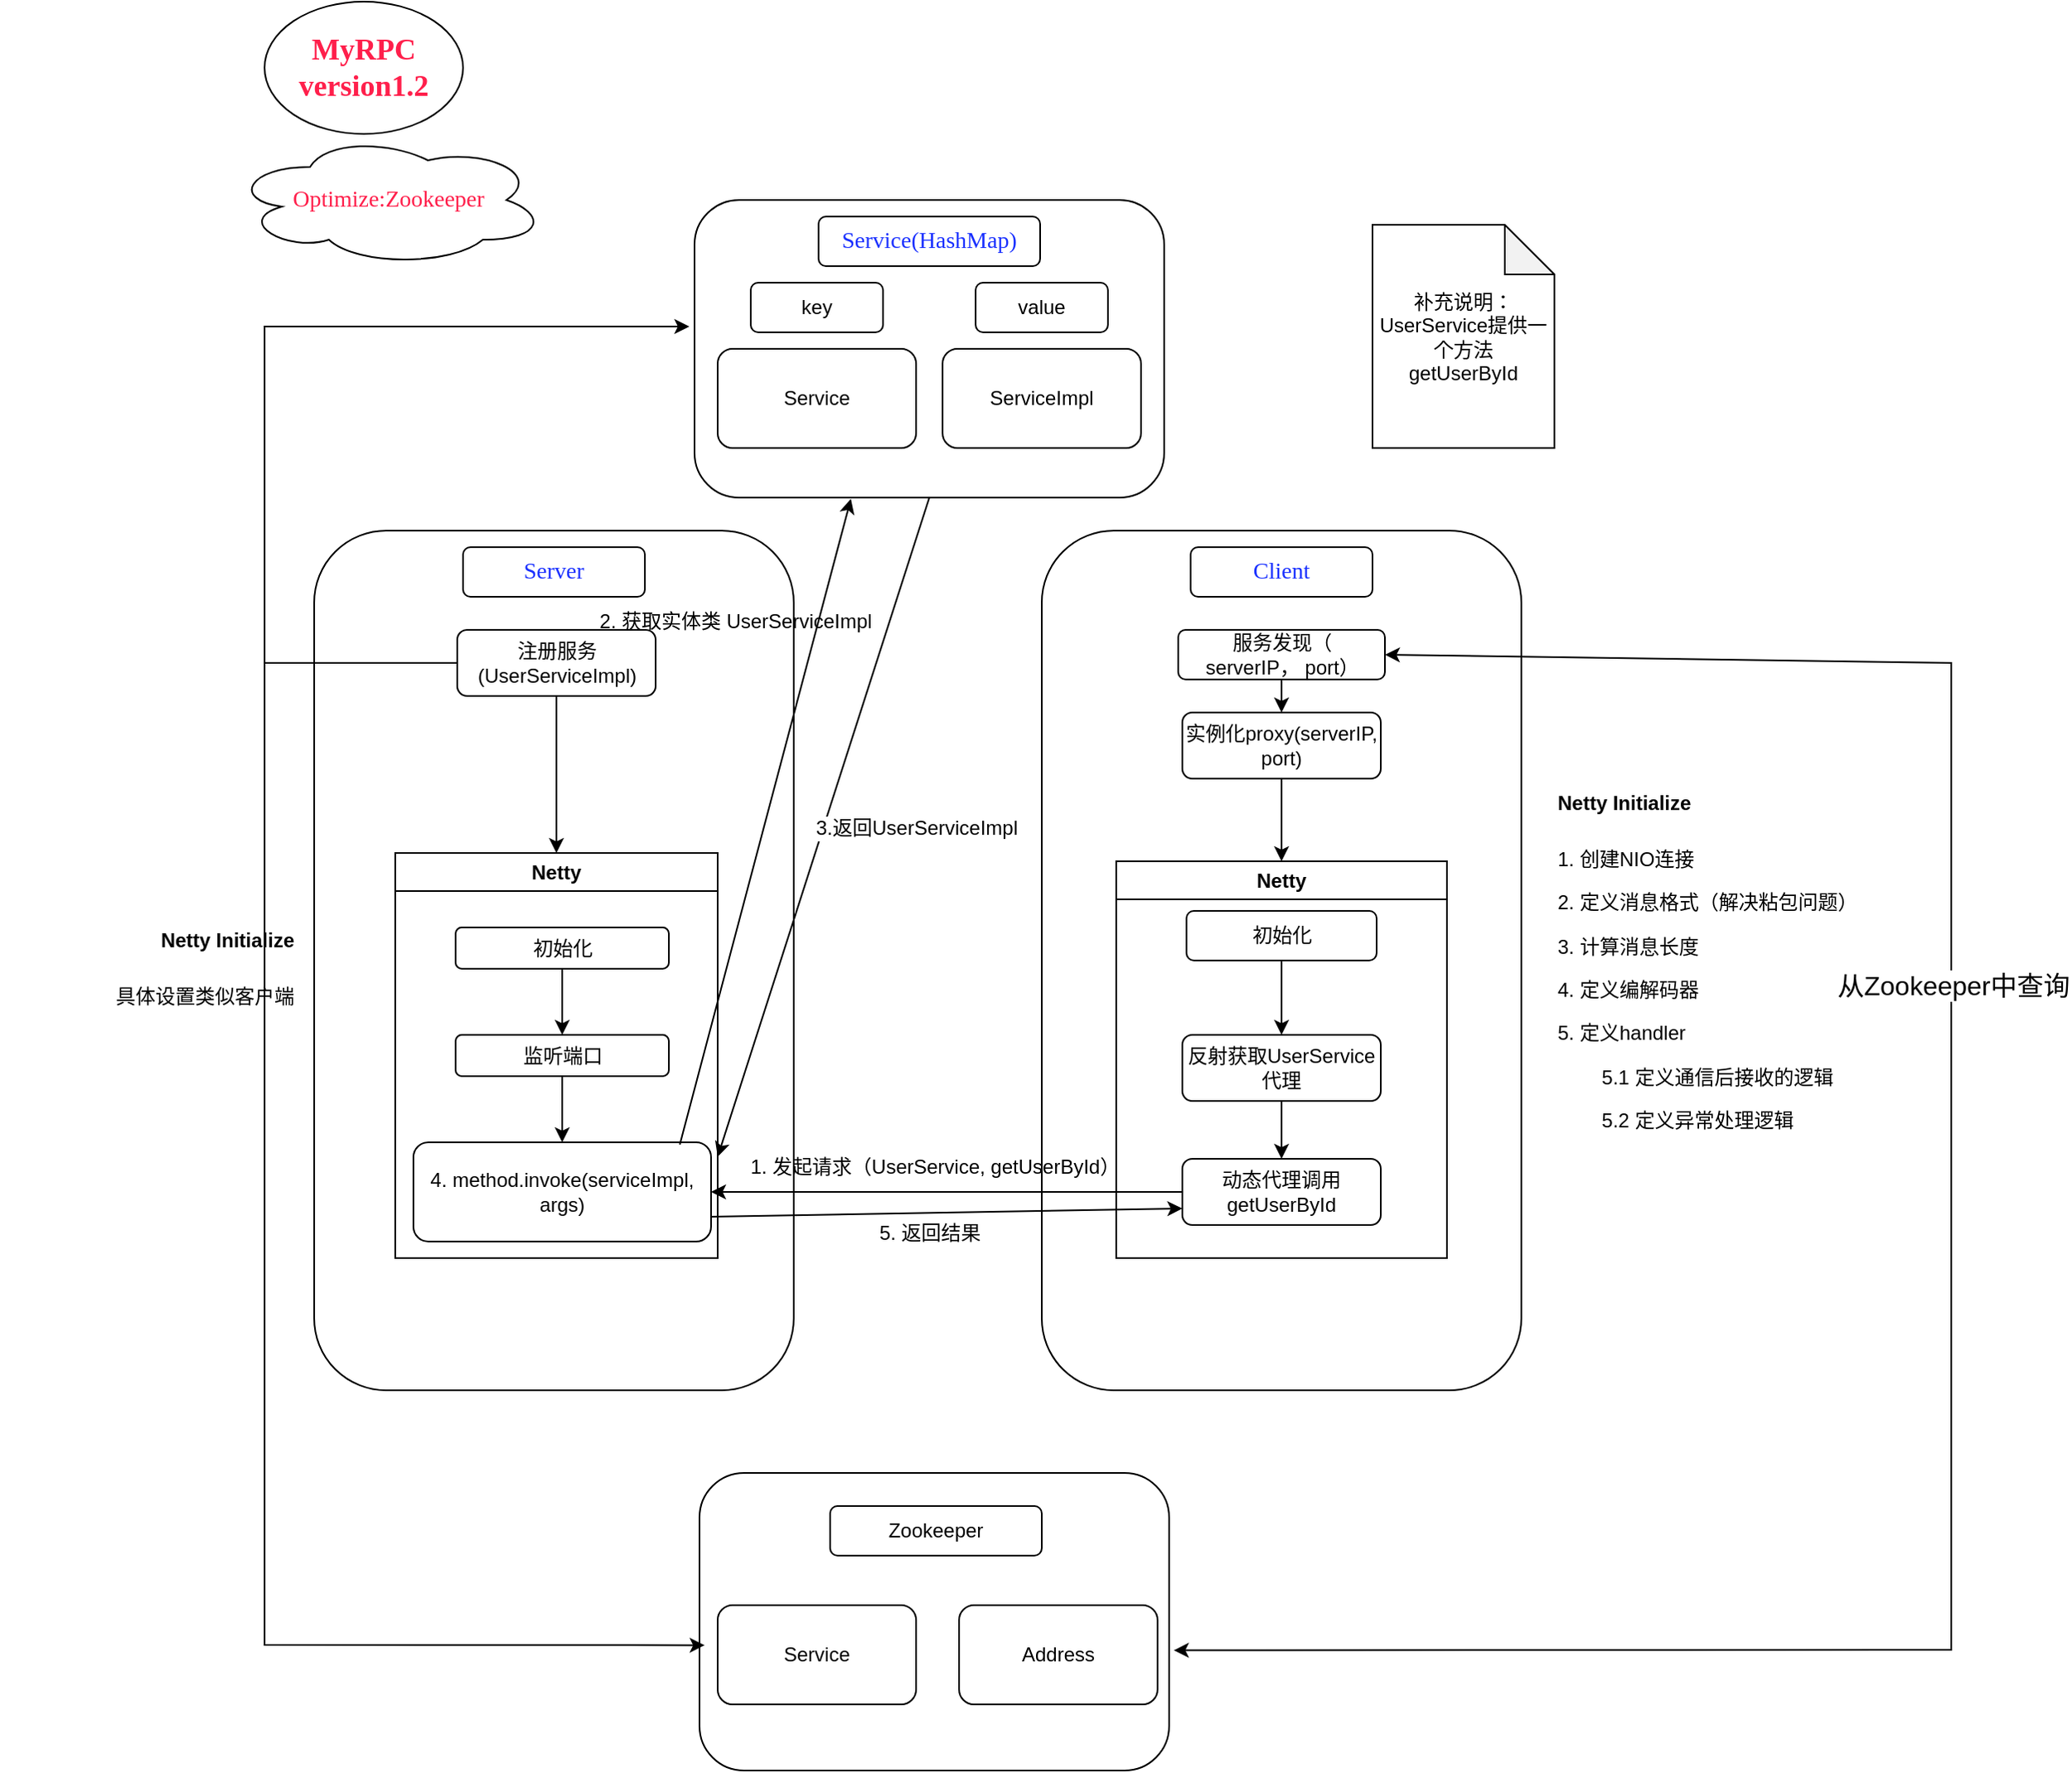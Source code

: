 <mxfile version="26.0.6">
  <diagram name="第 1 页" id="KDZaYFzsoEYa3pZ85hy7">
    <mxGraphModel dx="2227" dy="1912" grid="1" gridSize="10" guides="1" tooltips="1" connect="1" arrows="1" fold="1" page="1" pageScale="1" pageWidth="827" pageHeight="1169" math="0" shadow="0">
      <root>
        <mxCell id="0" />
        <mxCell id="1" parent="0" />
        <mxCell id="x4WT5agnDmlDmy9kd1mR-1" value="&lt;div&gt;&lt;br&gt;&lt;/div&gt;" style="rounded=1;whiteSpace=wrap;html=1;" vertex="1" parent="1">
          <mxGeometry x="280" y="40" width="284" height="180" as="geometry" />
        </mxCell>
        <mxCell id="x4WT5agnDmlDmy9kd1mR-2" value="&lt;font color=&quot;#1930ff&quot; style=&quot;font-size: 14px;&quot; face=&quot;Comic Sans MS&quot;&gt;Service(HashMap)&lt;/font&gt;" style="rounded=1;whiteSpace=wrap;html=1;" vertex="1" parent="1">
          <mxGeometry x="355" y="50" width="134" height="30" as="geometry" />
        </mxCell>
        <mxCell id="x4WT5agnDmlDmy9kd1mR-3" value="Service" style="rounded=1;whiteSpace=wrap;html=1;" vertex="1" parent="1">
          <mxGeometry x="294" y="130" width="120" height="60" as="geometry" />
        </mxCell>
        <mxCell id="x4WT5agnDmlDmy9kd1mR-4" value="ServiceImpl" style="rounded=1;whiteSpace=wrap;html=1;" vertex="1" parent="1">
          <mxGeometry x="430" y="130" width="120" height="60" as="geometry" />
        </mxCell>
        <mxCell id="x4WT5agnDmlDmy9kd1mR-5" value="key" style="rounded=1;whiteSpace=wrap;html=1;" vertex="1" parent="1">
          <mxGeometry x="314" y="90" width="80" height="30" as="geometry" />
        </mxCell>
        <mxCell id="x4WT5agnDmlDmy9kd1mR-6" value="value" style="rounded=1;whiteSpace=wrap;html=1;" vertex="1" parent="1">
          <mxGeometry x="450" y="90" width="80" height="30" as="geometry" />
        </mxCell>
        <mxCell id="x4WT5agnDmlDmy9kd1mR-7" value="" style="rounded=1;whiteSpace=wrap;html=1;" vertex="1" parent="1">
          <mxGeometry x="50" y="240" width="290" height="520" as="geometry" />
        </mxCell>
        <mxCell id="x4WT5agnDmlDmy9kd1mR-8" value="" style="rounded=1;whiteSpace=wrap;html=1;" vertex="1" parent="1">
          <mxGeometry x="490" y="240" width="290" height="520" as="geometry" />
        </mxCell>
        <mxCell id="x4WT5agnDmlDmy9kd1mR-9" value="&lt;font face=&quot;Comic Sans MS&quot; color=&quot;#1930ff&quot; style=&quot;font-size: 14px;&quot;&gt;Server&lt;/font&gt;" style="rounded=1;whiteSpace=wrap;html=1;" vertex="1" parent="1">
          <mxGeometry x="140" y="250" width="110" height="30" as="geometry" />
        </mxCell>
        <mxCell id="x4WT5agnDmlDmy9kd1mR-10" value="&lt;font style=&quot;font-size: 14px;&quot; color=&quot;#1930ff&quot; face=&quot;Comic Sans MS&quot;&gt;Client&lt;/font&gt;" style="rounded=1;whiteSpace=wrap;html=1;" vertex="1" parent="1">
          <mxGeometry x="580" y="250" width="110" height="30" as="geometry" />
        </mxCell>
        <mxCell id="x4WT5agnDmlDmy9kd1mR-11" value="&lt;h2&gt;&lt;font color=&quot;#ff1f4b&quot; style=&quot;font-size: 18px;&quot; face=&quot;Comic Sans MS&quot;&gt;MyRPC&lt;br&gt;version1.2&lt;/font&gt;&lt;/h2&gt;" style="ellipse;whiteSpace=wrap;html=1;" vertex="1" parent="1">
          <mxGeometry x="20" y="-80" width="120" height="80" as="geometry" />
        </mxCell>
        <mxCell id="x4WT5agnDmlDmy9kd1mR-12" value="" style="edgeStyle=orthogonalEdgeStyle;rounded=0;orthogonalLoop=1;jettySize=auto;html=1;entryX=-0.011;entryY=0.425;entryDx=0;entryDy=0;entryPerimeter=0;" edge="1" parent="1" source="x4WT5agnDmlDmy9kd1mR-13" target="x4WT5agnDmlDmy9kd1mR-1">
          <mxGeometry relative="1" as="geometry">
            <mxPoint x="60" y="130" as="targetPoint" />
            <Array as="points">
              <mxPoint x="20" y="320" />
              <mxPoint x="20" y="116" />
            </Array>
          </mxGeometry>
        </mxCell>
        <mxCell id="x4WT5agnDmlDmy9kd1mR-13" value="注册服务(UserServiceImpl)" style="rounded=1;whiteSpace=wrap;html=1;" vertex="1" parent="1">
          <mxGeometry x="136.5" y="300" width="120" height="40" as="geometry" />
        </mxCell>
        <mxCell id="x4WT5agnDmlDmy9kd1mR-14" value="实例化proxy(serverIP, port)" style="rounded=1;whiteSpace=wrap;html=1;" vertex="1" parent="1">
          <mxGeometry x="575" y="350" width="120" height="40" as="geometry" />
        </mxCell>
        <mxCell id="x4WT5agnDmlDmy9kd1mR-15" value="" style="edgeStyle=orthogonalEdgeStyle;rounded=0;orthogonalLoop=1;jettySize=auto;html=1;" edge="1" parent="1" source="x4WT5agnDmlDmy9kd1mR-16" target="x4WT5agnDmlDmy9kd1mR-18">
          <mxGeometry relative="1" as="geometry" />
        </mxCell>
        <mxCell id="x4WT5agnDmlDmy9kd1mR-16" value="反射获取UserService代理" style="rounded=1;whiteSpace=wrap;html=1;" vertex="1" parent="1">
          <mxGeometry x="575" y="545" width="120" height="40" as="geometry" />
        </mxCell>
        <mxCell id="x4WT5agnDmlDmy9kd1mR-17" value="补充说明：&lt;div&gt;UserService提供一个方法&lt;/div&gt;&lt;div&gt;getUserById&lt;/div&gt;" style="shape=note;whiteSpace=wrap;html=1;backgroundOutline=1;darkOpacity=0.05;" vertex="1" parent="1">
          <mxGeometry x="690" y="55" width="110" height="135" as="geometry" />
        </mxCell>
        <mxCell id="x4WT5agnDmlDmy9kd1mR-18" value="动态代理调用getUserById" style="rounded=1;whiteSpace=wrap;html=1;" vertex="1" parent="1">
          <mxGeometry x="575" y="620" width="120" height="40" as="geometry" />
        </mxCell>
        <mxCell id="x4WT5agnDmlDmy9kd1mR-19" value="1. 发起请求（UserService, getUserById）" style="text;html=1;align=center;verticalAlign=middle;resizable=0;points=[];autosize=1;strokeColor=none;fillColor=none;" vertex="1" parent="1">
          <mxGeometry x="300" y="610" width="250" height="30" as="geometry" />
        </mxCell>
        <mxCell id="x4WT5agnDmlDmy9kd1mR-20" value="Netty" style="swimlane;whiteSpace=wrap;html=1;" vertex="1" parent="1">
          <mxGeometry x="99" y="435" width="195" height="245" as="geometry" />
        </mxCell>
        <mxCell id="x4WT5agnDmlDmy9kd1mR-21" value="" style="edgeStyle=orthogonalEdgeStyle;rounded=0;orthogonalLoop=1;jettySize=auto;html=1;" edge="1" parent="x4WT5agnDmlDmy9kd1mR-20" source="x4WT5agnDmlDmy9kd1mR-22" target="x4WT5agnDmlDmy9kd1mR-24">
          <mxGeometry relative="1" as="geometry" />
        </mxCell>
        <mxCell id="x4WT5agnDmlDmy9kd1mR-22" value="监听端口" style="rounded=1;whiteSpace=wrap;html=1;" vertex="1" parent="x4WT5agnDmlDmy9kd1mR-20">
          <mxGeometry x="36.5" y="110" width="129" height="25" as="geometry" />
        </mxCell>
        <mxCell id="x4WT5agnDmlDmy9kd1mR-23" value="初始化" style="rounded=1;whiteSpace=wrap;html=1;" vertex="1" parent="x4WT5agnDmlDmy9kd1mR-20">
          <mxGeometry x="36.5" y="45" width="129" height="25" as="geometry" />
        </mxCell>
        <mxCell id="x4WT5agnDmlDmy9kd1mR-24" value="4. method.invoke(serviceImpl, args)" style="rounded=1;whiteSpace=wrap;html=1;" vertex="1" parent="x4WT5agnDmlDmy9kd1mR-20">
          <mxGeometry x="11" y="175" width="180" height="60" as="geometry" />
        </mxCell>
        <mxCell id="x4WT5agnDmlDmy9kd1mR-25" value="" style="endArrow=classic;html=1;rounded=0;exitX=0.5;exitY=1;exitDx=0;exitDy=0;entryX=0.5;entryY=0;entryDx=0;entryDy=0;" edge="1" parent="x4WT5agnDmlDmy9kd1mR-20" source="x4WT5agnDmlDmy9kd1mR-23" target="x4WT5agnDmlDmy9kd1mR-22">
          <mxGeometry width="50" height="50" relative="1" as="geometry">
            <mxPoint x="361" y="45" as="sourcePoint" />
            <mxPoint x="411" y="-5" as="targetPoint" />
          </mxGeometry>
        </mxCell>
        <mxCell id="x4WT5agnDmlDmy9kd1mR-26" value="" style="endArrow=classic;html=1;rounded=0;exitX=0.5;exitY=1;exitDx=0;exitDy=0;entryX=1;entryY=0.75;entryDx=0;entryDy=0;" edge="1" parent="1" source="x4WT5agnDmlDmy9kd1mR-1" target="x4WT5agnDmlDmy9kd1mR-20">
          <mxGeometry width="50" height="50" relative="1" as="geometry">
            <mxPoint x="470" y="450" as="sourcePoint" />
            <mxPoint x="520" y="400" as="targetPoint" />
          </mxGeometry>
        </mxCell>
        <mxCell id="x4WT5agnDmlDmy9kd1mR-27" value="&lt;font style=&quot;font-size: 12px;&quot;&gt;3.返回UserServiceImpl&lt;/font&gt;" style="edgeLabel;html=1;align=center;verticalAlign=middle;resizable=0;points=[];" vertex="1" connectable="0" parent="x4WT5agnDmlDmy9kd1mR-26">
          <mxGeometry x="-0.011" y="3" relative="1" as="geometry">
            <mxPoint x="52" y="2" as="offset" />
          </mxGeometry>
        </mxCell>
        <mxCell id="x4WT5agnDmlDmy9kd1mR-28" value="5. 返回结果" style="text;html=1;align=center;verticalAlign=middle;resizable=0;points=[];autosize=1;strokeColor=none;fillColor=none;" vertex="1" parent="1">
          <mxGeometry x="382" y="650" width="80" height="30" as="geometry" />
        </mxCell>
        <mxCell id="x4WT5agnDmlDmy9kd1mR-29" value="&lt;font style=&quot;font-size: 14px; color: rgb(255, 31, 75);&quot; face=&quot;Comic Sans MS&quot;&gt;Optimize:Zookeeper&lt;/font&gt;" style="ellipse;shape=cloud;whiteSpace=wrap;html=1;" vertex="1" parent="1">
          <mxGeometry width="190" height="80" as="geometry" />
        </mxCell>
        <mxCell id="x4WT5agnDmlDmy9kd1mR-30" value="&lt;h1 style=&quot;margin-top: 0px;&quot;&gt;&lt;font style=&quot;font-size: 12px;&quot;&gt;Netty Initialize&lt;/font&gt;&lt;/h1&gt;&lt;p&gt;&lt;font&gt;1. 创建NIO连接&lt;/font&gt;&lt;/p&gt;&lt;p&gt;&lt;font&gt;2. 定义消息格式（解决粘包问题）&lt;/font&gt;&lt;/p&gt;&lt;p&gt;&lt;font&gt;3. 计算消息长度&lt;/font&gt;&lt;/p&gt;&lt;p&gt;&lt;font&gt;4. 定义编解码器&lt;/font&gt;&lt;/p&gt;&lt;p&gt;&lt;font&gt;5. 定义handler&lt;/font&gt;&lt;/p&gt;&lt;p&gt;&lt;font&gt;&lt;span style=&quot;white-space: pre;&quot;&gt;&#x9;&lt;/span&gt;5.1 定义通信后接收的逻辑&lt;br&gt;&lt;/font&gt;&lt;/p&gt;&lt;p&gt;&lt;font style=&quot;&quot;&gt;&lt;font&gt;&lt;span style=&quot;white-space: pre;&quot;&gt;&#x9;&lt;/span&gt;5.2 定义异常处理逻辑&lt;/font&gt;&lt;br&gt;&lt;/font&gt;&lt;/p&gt;" style="text;html=1;whiteSpace=wrap;overflow=hidden;rounded=0;" vertex="1" parent="1">
          <mxGeometry x="800" y="380" width="180" height="320" as="geometry" />
        </mxCell>
        <mxCell id="x4WT5agnDmlDmy9kd1mR-31" value="Netty" style="swimlane;whiteSpace=wrap;html=1;" vertex="1" parent="1">
          <mxGeometry x="535" y="440" width="200" height="240" as="geometry" />
        </mxCell>
        <mxCell id="x4WT5agnDmlDmy9kd1mR-32" value="" style="endArrow=classic;html=1;rounded=0;exitX=0.5;exitY=1;exitDx=0;exitDy=0;entryX=0.5;entryY=0;entryDx=0;entryDy=0;" edge="1" parent="1" source="x4WT5agnDmlDmy9kd1mR-14" target="x4WT5agnDmlDmy9kd1mR-31">
          <mxGeometry width="50" height="50" relative="1" as="geometry">
            <mxPoint x="430" y="570" as="sourcePoint" />
            <mxPoint x="480" y="520" as="targetPoint" />
          </mxGeometry>
        </mxCell>
        <mxCell id="x4WT5agnDmlDmy9kd1mR-33" value="&lt;h1 style=&quot;margin-top: 0px;&quot;&gt;&lt;font style=&quot;font-size: 12px;&quot;&gt;Netty Initialize&lt;/font&gt;&lt;/h1&gt;&lt;p&gt;具体设置类似客户端&lt;/p&gt;" style="text;html=1;whiteSpace=wrap;overflow=hidden;rounded=0;align=right;" vertex="1" parent="1">
          <mxGeometry x="-140" y="462.5" width="180" height="95" as="geometry" />
        </mxCell>
        <mxCell id="x4WT5agnDmlDmy9kd1mR-34" value="" style="endArrow=classic;html=1;rounded=0;exitX=0.5;exitY=1;exitDx=0;exitDy=0;entryX=0.5;entryY=0;entryDx=0;entryDy=0;" edge="1" parent="1" source="x4WT5agnDmlDmy9kd1mR-13" target="x4WT5agnDmlDmy9kd1mR-20">
          <mxGeometry width="50" height="50" relative="1" as="geometry">
            <mxPoint x="460" y="480" as="sourcePoint" />
            <mxPoint x="510" y="430" as="targetPoint" />
          </mxGeometry>
        </mxCell>
        <mxCell id="x4WT5agnDmlDmy9kd1mR-35" value="" style="edgeStyle=orthogonalEdgeStyle;rounded=0;orthogonalLoop=1;jettySize=auto;html=1;" edge="1" parent="1" source="x4WT5agnDmlDmy9kd1mR-36" target="x4WT5agnDmlDmy9kd1mR-16">
          <mxGeometry relative="1" as="geometry" />
        </mxCell>
        <mxCell id="x4WT5agnDmlDmy9kd1mR-36" value="初始化" style="rounded=1;whiteSpace=wrap;html=1;" vertex="1" parent="1">
          <mxGeometry x="577.5" y="470" width="115" height="30" as="geometry" />
        </mxCell>
        <mxCell id="x4WT5agnDmlDmy9kd1mR-37" value="" style="endArrow=classic;html=1;rounded=0;exitX=0;exitY=0.5;exitDx=0;exitDy=0;entryX=1;entryY=0.5;entryDx=0;entryDy=0;" edge="1" parent="1" source="x4WT5agnDmlDmy9kd1mR-18" target="x4WT5agnDmlDmy9kd1mR-24">
          <mxGeometry width="50" height="50" relative="1" as="geometry">
            <mxPoint x="460" y="480" as="sourcePoint" />
            <mxPoint x="510" y="430" as="targetPoint" />
          </mxGeometry>
        </mxCell>
        <mxCell id="x4WT5agnDmlDmy9kd1mR-38" value="" style="endArrow=classic;html=1;rounded=0;exitX=0.895;exitY=0.022;exitDx=0;exitDy=0;exitPerimeter=0;entryX=0.333;entryY=1.004;entryDx=0;entryDy=0;entryPerimeter=0;" edge="1" parent="1" source="x4WT5agnDmlDmy9kd1mR-24" target="x4WT5agnDmlDmy9kd1mR-1">
          <mxGeometry width="50" height="50" relative="1" as="geometry">
            <mxPoint x="460" y="360" as="sourcePoint" />
            <mxPoint x="510" y="310" as="targetPoint" />
          </mxGeometry>
        </mxCell>
        <mxCell id="x4WT5agnDmlDmy9kd1mR-39" value="" style="endArrow=classic;html=1;rounded=0;exitX=1;exitY=0.75;exitDx=0;exitDy=0;entryX=0;entryY=0.75;entryDx=0;entryDy=0;" edge="1" parent="1" source="x4WT5agnDmlDmy9kd1mR-24" target="x4WT5agnDmlDmy9kd1mR-18">
          <mxGeometry width="50" height="50" relative="1" as="geometry">
            <mxPoint x="460" y="480" as="sourcePoint" />
            <mxPoint x="510" y="430" as="targetPoint" />
          </mxGeometry>
        </mxCell>
        <mxCell id="x4WT5agnDmlDmy9kd1mR-40" value="2. 获取实体类 UserServiceImpl" style="text;html=1;align=center;verticalAlign=middle;whiteSpace=wrap;rounded=0;" vertex="1" parent="1">
          <mxGeometry x="160" y="280" width="290" height="30" as="geometry" />
        </mxCell>
        <mxCell id="x4WT5agnDmlDmy9kd1mR-41" value="&lt;div&gt;&lt;br&gt;&lt;/div&gt;" style="rounded=1;whiteSpace=wrap;html=1;" vertex="1" parent="1">
          <mxGeometry x="283" y="810" width="284" height="180" as="geometry" />
        </mxCell>
        <mxCell id="x4WT5agnDmlDmy9kd1mR-42" value="Zookeeper" style="rounded=1;whiteSpace=wrap;html=1;" vertex="1" parent="1">
          <mxGeometry x="362" y="830" width="128" height="30" as="geometry" />
        </mxCell>
        <mxCell id="x4WT5agnDmlDmy9kd1mR-43" value="Service" style="rounded=1;whiteSpace=wrap;html=1;" vertex="1" parent="1">
          <mxGeometry x="294" y="890" width="120" height="60" as="geometry" />
        </mxCell>
        <mxCell id="x4WT5agnDmlDmy9kd1mR-44" value="Address" style="rounded=1;whiteSpace=wrap;html=1;" vertex="1" parent="1">
          <mxGeometry x="440" y="890" width="120" height="60" as="geometry" />
        </mxCell>
        <mxCell id="x4WT5agnDmlDmy9kd1mR-46" value="服务发现（&lt;div&gt;serverIP， port）&lt;/div&gt;" style="rounded=1;whiteSpace=wrap;html=1;" vertex="1" parent="1">
          <mxGeometry x="572.5" y="300" width="125" height="30" as="geometry" />
        </mxCell>
        <mxCell id="x4WT5agnDmlDmy9kd1mR-50" value="" style="endArrow=classic;html=1;rounded=0;exitX=0.5;exitY=1;exitDx=0;exitDy=0;" edge="1" parent="1" source="x4WT5agnDmlDmy9kd1mR-46">
          <mxGeometry width="50" height="50" relative="1" as="geometry">
            <mxPoint x="550" y="530" as="sourcePoint" />
            <mxPoint x="635" y="350" as="targetPoint" />
          </mxGeometry>
        </mxCell>
        <mxCell id="x4WT5agnDmlDmy9kd1mR-53" value="" style="endArrow=classic;html=1;rounded=0;entryX=0.011;entryY=0.579;entryDx=0;entryDy=0;entryPerimeter=0;" edge="1" parent="1" target="x4WT5agnDmlDmy9kd1mR-41">
          <mxGeometry width="50" height="50" relative="1" as="geometry">
            <mxPoint x="20" y="320" as="sourcePoint" />
            <mxPoint x="530" y="440" as="targetPoint" />
            <Array as="points">
              <mxPoint x="20" y="914" />
            </Array>
          </mxGeometry>
        </mxCell>
        <mxCell id="x4WT5agnDmlDmy9kd1mR-56" value="" style="endArrow=classic;startArrow=classic;html=1;rounded=0;entryX=1;entryY=0.5;entryDx=0;entryDy=0;exitX=1.01;exitY=0.596;exitDx=0;exitDy=0;exitPerimeter=0;" edge="1" parent="1" source="x4WT5agnDmlDmy9kd1mR-41" target="x4WT5agnDmlDmy9kd1mR-46">
          <mxGeometry width="50" height="50" relative="1" as="geometry">
            <mxPoint x="440" y="620" as="sourcePoint" />
            <mxPoint x="490" y="570" as="targetPoint" />
            <Array as="points">
              <mxPoint x="1040" y="917" />
              <mxPoint x="1040" y="320" />
            </Array>
          </mxGeometry>
        </mxCell>
        <mxCell id="x4WT5agnDmlDmy9kd1mR-57" value="&lt;font style=&quot;font-size: 16px;&quot;&gt;从Zookeeper中查询&lt;/font&gt;" style="edgeLabel;html=1;align=center;verticalAlign=middle;resizable=0;points=[];" vertex="1" connectable="0" parent="x4WT5agnDmlDmy9kd1mR-56">
          <mxGeometry x="0.237" y="-1" relative="1" as="geometry">
            <mxPoint as="offset" />
          </mxGeometry>
        </mxCell>
      </root>
    </mxGraphModel>
  </diagram>
</mxfile>
